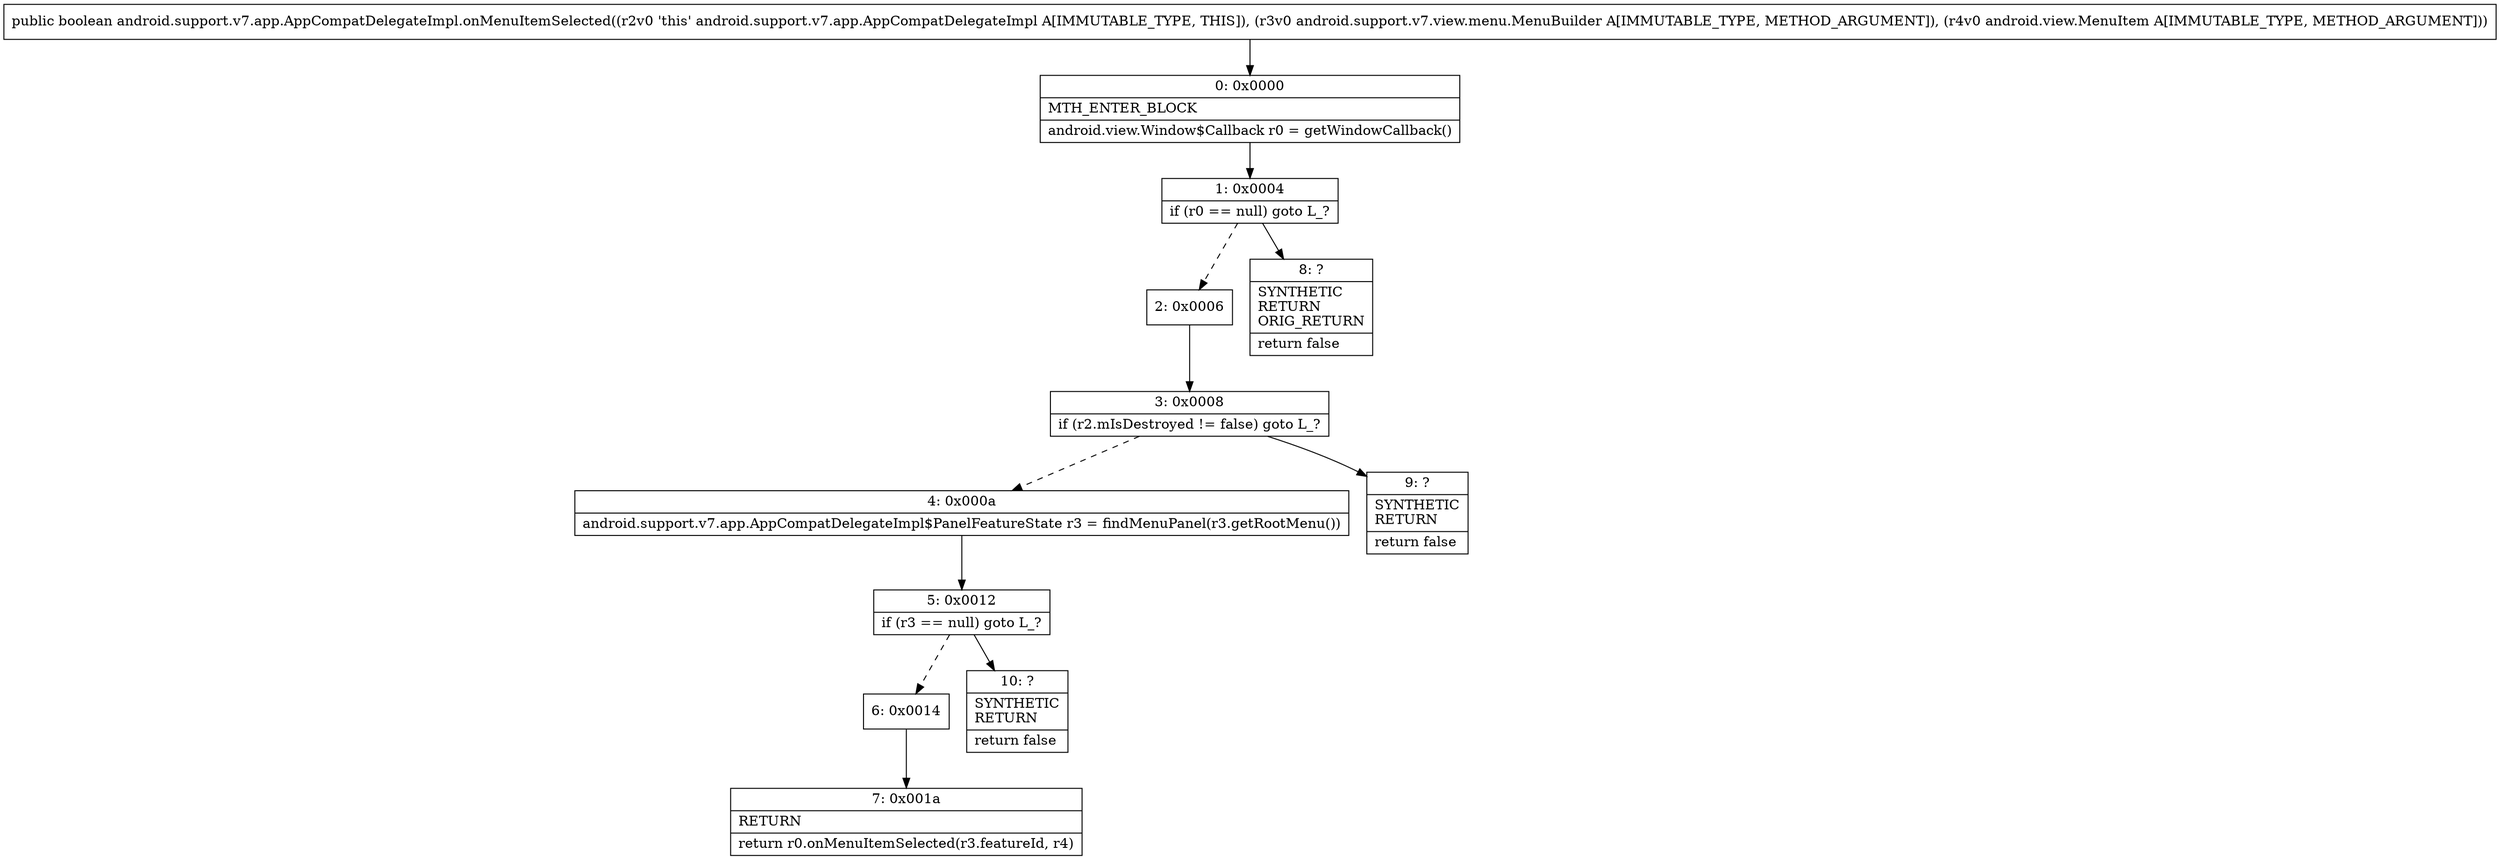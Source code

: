 digraph "CFG forandroid.support.v7.app.AppCompatDelegateImpl.onMenuItemSelected(Landroid\/support\/v7\/view\/menu\/MenuBuilder;Landroid\/view\/MenuItem;)Z" {
Node_0 [shape=record,label="{0\:\ 0x0000|MTH_ENTER_BLOCK\l|android.view.Window$Callback r0 = getWindowCallback()\l}"];
Node_1 [shape=record,label="{1\:\ 0x0004|if (r0 == null) goto L_?\l}"];
Node_2 [shape=record,label="{2\:\ 0x0006}"];
Node_3 [shape=record,label="{3\:\ 0x0008|if (r2.mIsDestroyed != false) goto L_?\l}"];
Node_4 [shape=record,label="{4\:\ 0x000a|android.support.v7.app.AppCompatDelegateImpl$PanelFeatureState r3 = findMenuPanel(r3.getRootMenu())\l}"];
Node_5 [shape=record,label="{5\:\ 0x0012|if (r3 == null) goto L_?\l}"];
Node_6 [shape=record,label="{6\:\ 0x0014}"];
Node_7 [shape=record,label="{7\:\ 0x001a|RETURN\l|return r0.onMenuItemSelected(r3.featureId, r4)\l}"];
Node_8 [shape=record,label="{8\:\ ?|SYNTHETIC\lRETURN\lORIG_RETURN\l|return false\l}"];
Node_9 [shape=record,label="{9\:\ ?|SYNTHETIC\lRETURN\l|return false\l}"];
Node_10 [shape=record,label="{10\:\ ?|SYNTHETIC\lRETURN\l|return false\l}"];
MethodNode[shape=record,label="{public boolean android.support.v7.app.AppCompatDelegateImpl.onMenuItemSelected((r2v0 'this' android.support.v7.app.AppCompatDelegateImpl A[IMMUTABLE_TYPE, THIS]), (r3v0 android.support.v7.view.menu.MenuBuilder A[IMMUTABLE_TYPE, METHOD_ARGUMENT]), (r4v0 android.view.MenuItem A[IMMUTABLE_TYPE, METHOD_ARGUMENT])) }"];
MethodNode -> Node_0;
Node_0 -> Node_1;
Node_1 -> Node_2[style=dashed];
Node_1 -> Node_8;
Node_2 -> Node_3;
Node_3 -> Node_4[style=dashed];
Node_3 -> Node_9;
Node_4 -> Node_5;
Node_5 -> Node_6[style=dashed];
Node_5 -> Node_10;
Node_6 -> Node_7;
}

